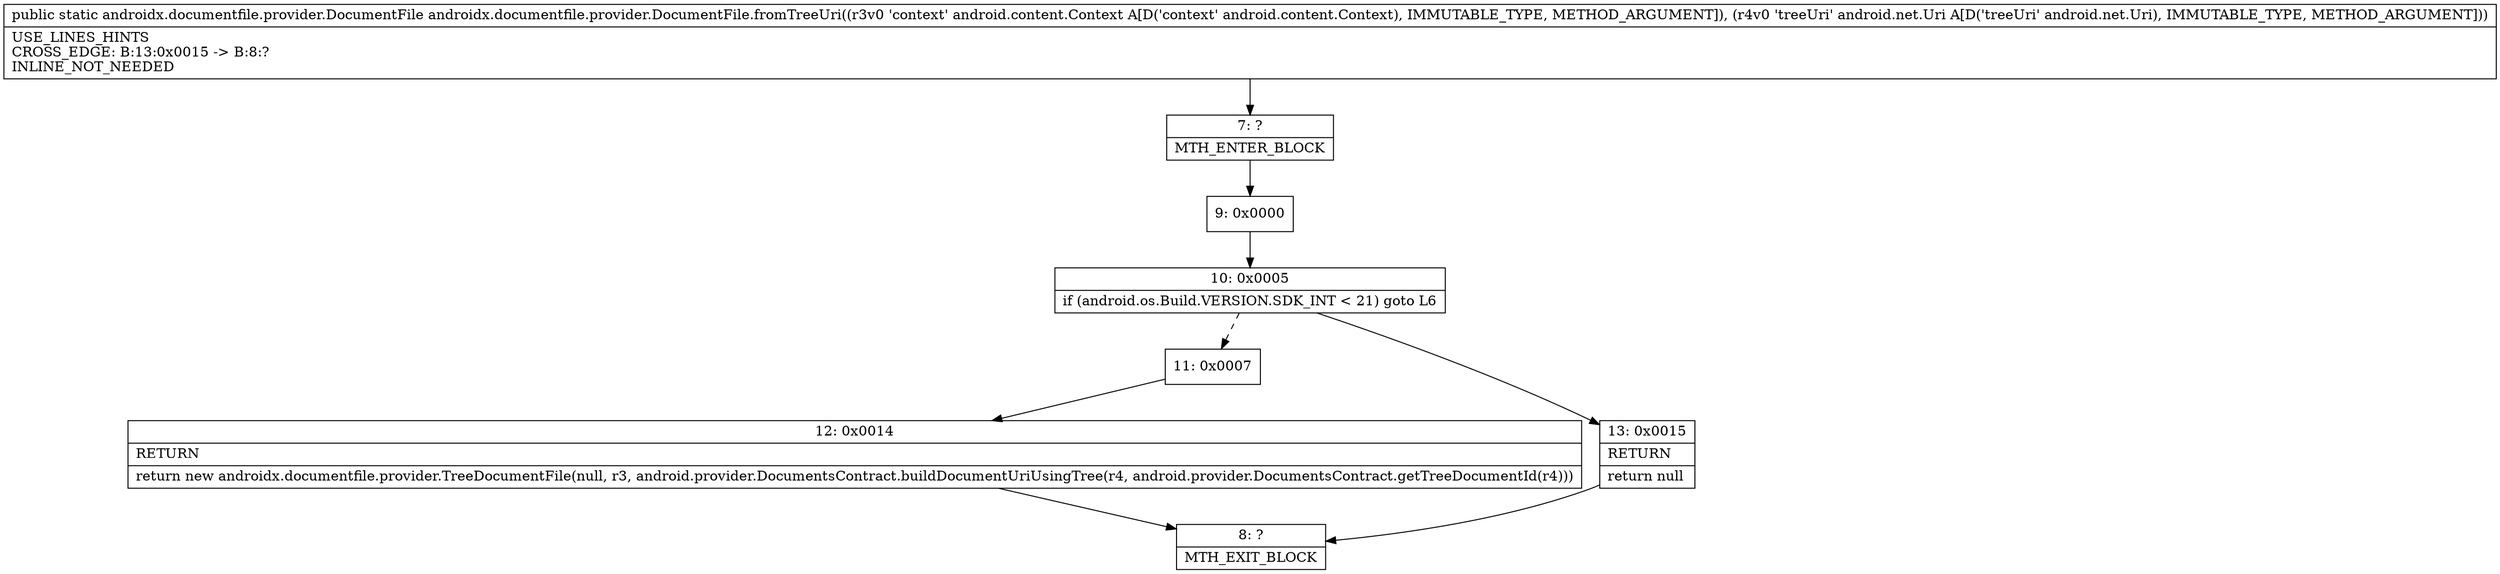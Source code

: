 digraph "CFG forandroidx.documentfile.provider.DocumentFile.fromTreeUri(Landroid\/content\/Context;Landroid\/net\/Uri;)Landroidx\/documentfile\/provider\/DocumentFile;" {
Node_7 [shape=record,label="{7\:\ ?|MTH_ENTER_BLOCK\l}"];
Node_9 [shape=record,label="{9\:\ 0x0000}"];
Node_10 [shape=record,label="{10\:\ 0x0005|if (android.os.Build.VERSION.SDK_INT \< 21) goto L6\l}"];
Node_11 [shape=record,label="{11\:\ 0x0007}"];
Node_12 [shape=record,label="{12\:\ 0x0014|RETURN\l|return new androidx.documentfile.provider.TreeDocumentFile(null, r3, android.provider.DocumentsContract.buildDocumentUriUsingTree(r4, android.provider.DocumentsContract.getTreeDocumentId(r4)))\l}"];
Node_8 [shape=record,label="{8\:\ ?|MTH_EXIT_BLOCK\l}"];
Node_13 [shape=record,label="{13\:\ 0x0015|RETURN\l|return null\l}"];
MethodNode[shape=record,label="{public static androidx.documentfile.provider.DocumentFile androidx.documentfile.provider.DocumentFile.fromTreeUri((r3v0 'context' android.content.Context A[D('context' android.content.Context), IMMUTABLE_TYPE, METHOD_ARGUMENT]), (r4v0 'treeUri' android.net.Uri A[D('treeUri' android.net.Uri), IMMUTABLE_TYPE, METHOD_ARGUMENT]))  | USE_LINES_HINTS\lCROSS_EDGE: B:13:0x0015 \-\> B:8:?\lINLINE_NOT_NEEDED\l}"];
MethodNode -> Node_7;Node_7 -> Node_9;
Node_9 -> Node_10;
Node_10 -> Node_11[style=dashed];
Node_10 -> Node_13;
Node_11 -> Node_12;
Node_12 -> Node_8;
Node_13 -> Node_8;
}

